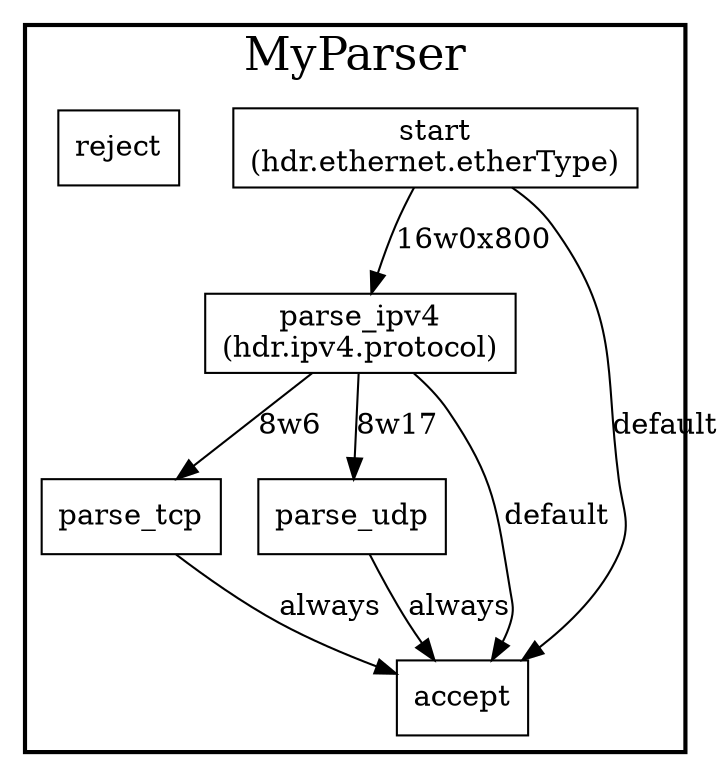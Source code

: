 digraph MyParser {
subgraph clusterMyParser {
graph [
fontsize="22pt", label=MyParser, style=bold];
0[label="start
(hdr.ethernet.etherType)", margin="", shape=rectangle, style=solid];
1[label="parse_ipv4
(hdr.ipv4.protocol)", margin="", shape=rectangle, style=solid];
2[label=parse_tcp, margin="", shape=rectangle, style=solid];
3[label=parse_udp, margin="", shape=rectangle, style=solid];
4[label=accept, margin="", shape=rectangle, style=solid];
5[label=reject, margin="", shape=rectangle, style=solid];
0 -> 1[label="16w0x800"];
0 -> 4[label=default];
1 -> 2[label="8w6"];
1 -> 3[label="8w17"];
1 -> 4[label=default];
2 -> 4[label=always];
3 -> 4[label=always];
}
}
